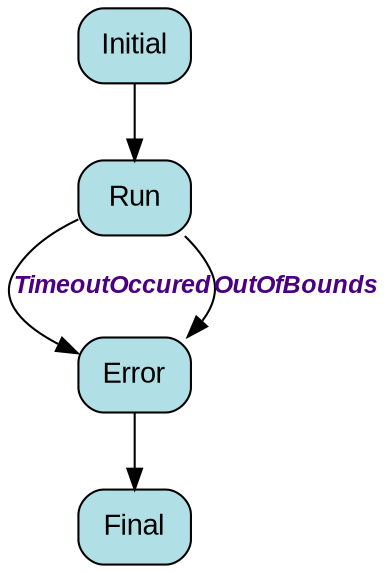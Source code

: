 digraph Control{

 graph [layout = dot]
 node [fontname="Arial",fontsize="14",shape="box", style="rounded,filled", fillcolor=PowderBlue,margin=0];
 edge [fontname="Arial bold italic",fontsize="12",fontcolor="Indigo"];
 "Initial" -> "Run";
"Run" -> "Error" [ label = "TimeoutOccured" ] ;
"Run" -> "Error" [ label = "OutOfBounds" ] ;
"Error" -> "Final";
}